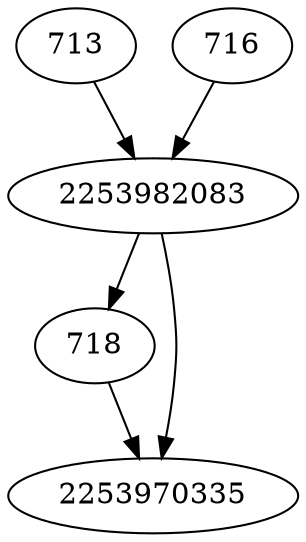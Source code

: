 strict digraph  {
2253982083;
713;
716;
718;
2253970335;
2253982083 -> 718;
2253982083 -> 2253970335;
713 -> 2253982083;
716 -> 2253982083;
718 -> 2253970335;
}
